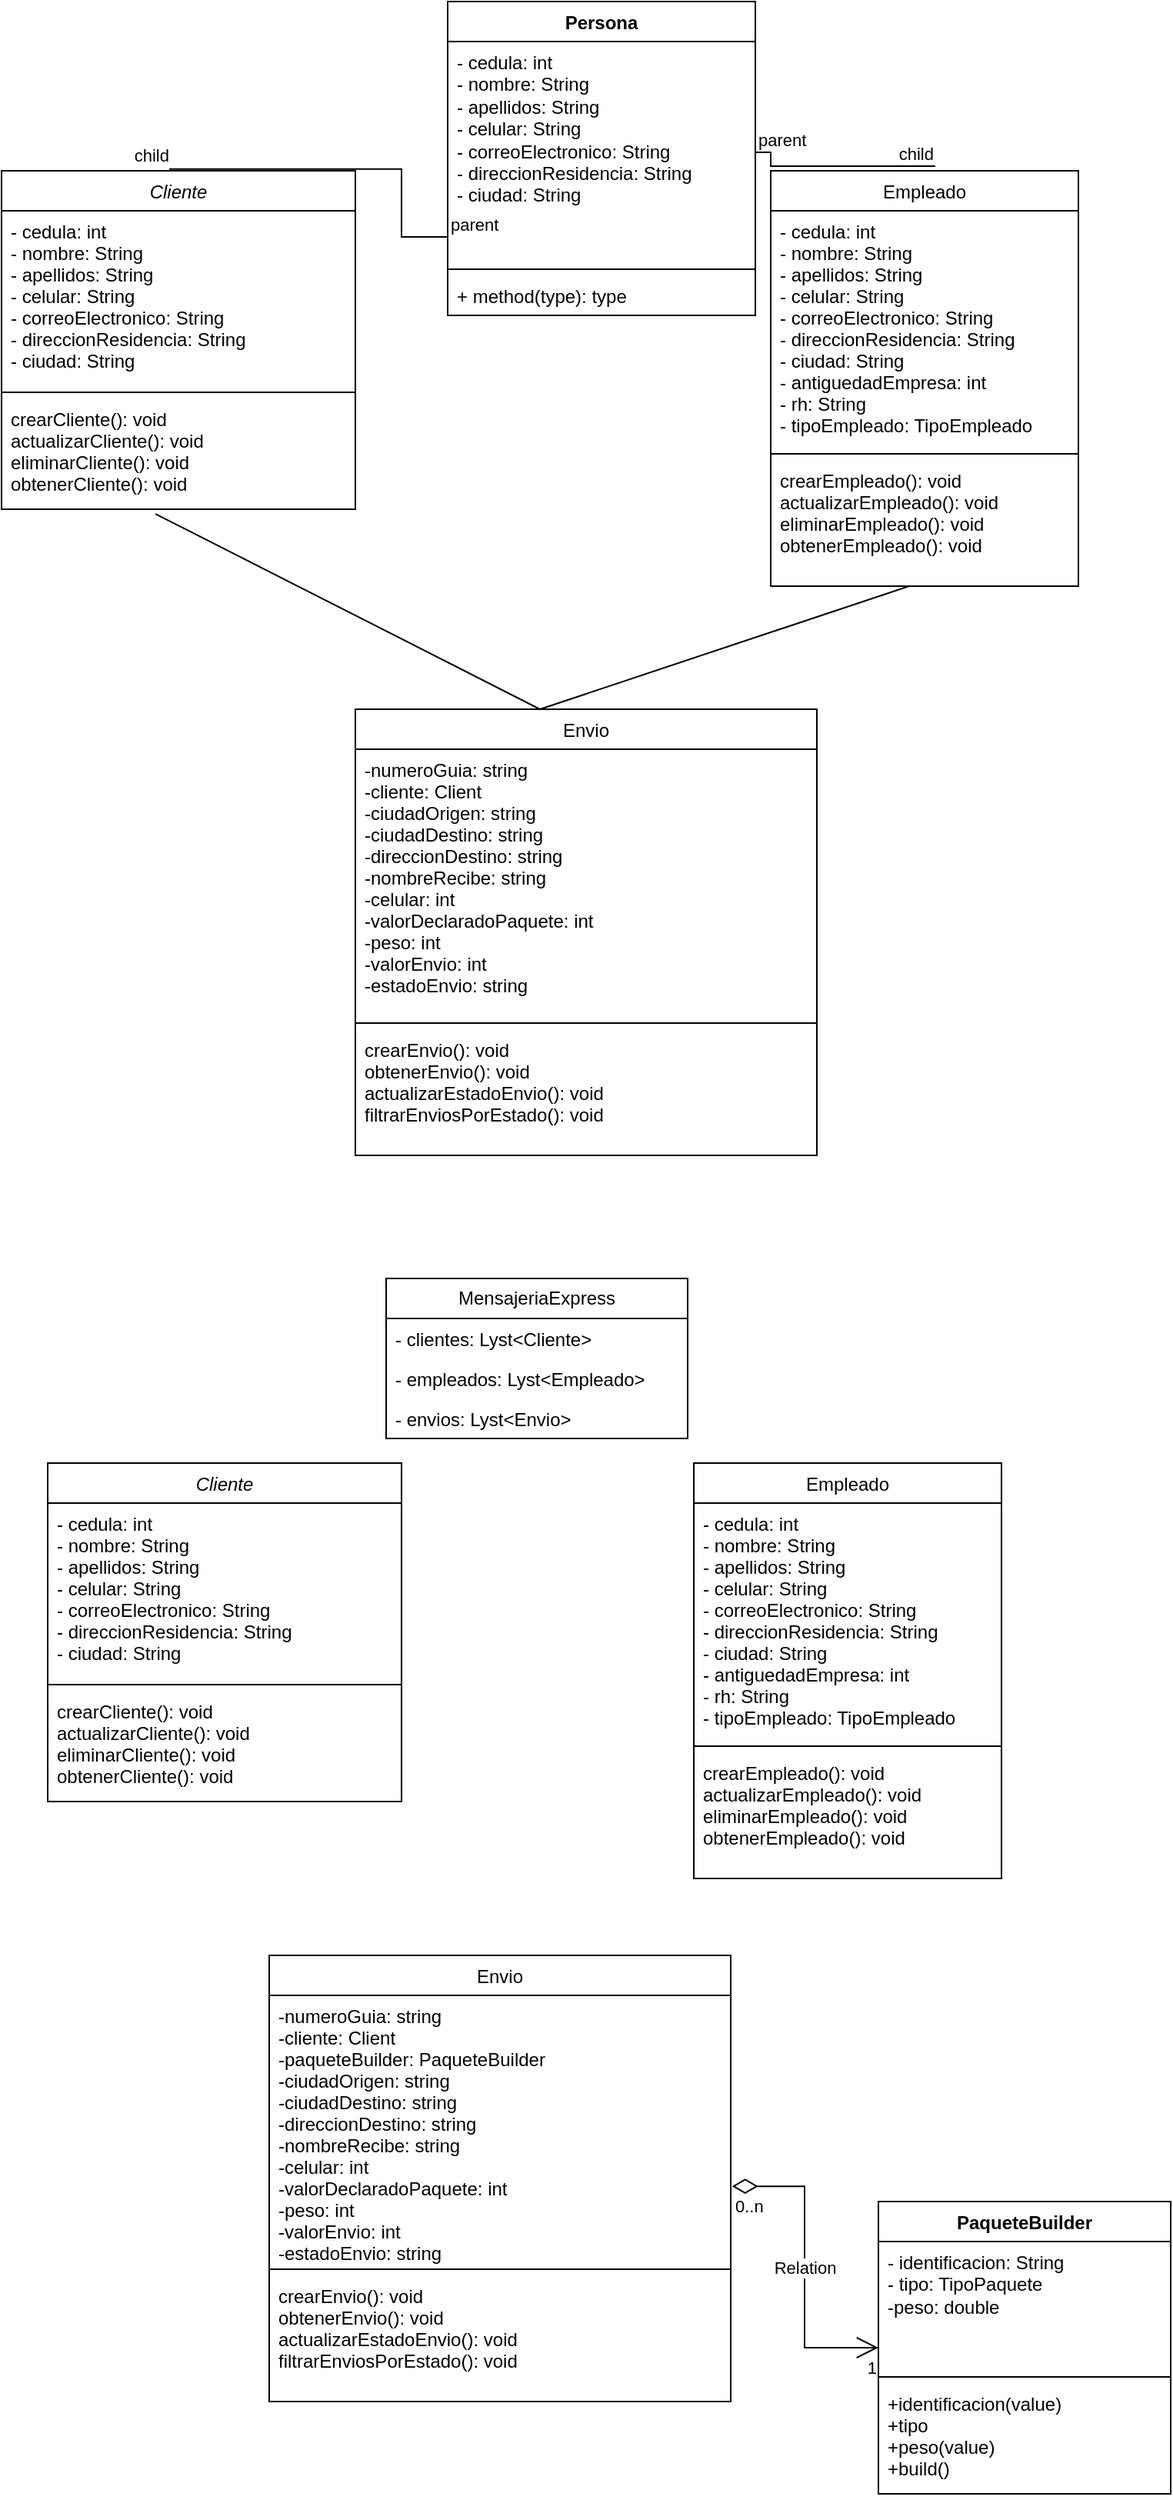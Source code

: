 <mxfile version="21.7.0" type="github">
  <diagram id="C5RBs43oDa-KdzZeNtuy" name="Page-1">
    <mxGraphModel dx="825" dy="443" grid="1" gridSize="10" guides="1" tooltips="1" connect="1" arrows="1" fold="1" page="1" pageScale="1" pageWidth="827" pageHeight="1169" math="0" shadow="0">
      <root>
        <mxCell id="WIyWlLk6GJQsqaUBKTNV-0" />
        <mxCell id="WIyWlLk6GJQsqaUBKTNV-1" parent="WIyWlLk6GJQsqaUBKTNV-0" />
        <mxCell id="zkfFHV4jXpPFQw0GAbJ--0" value="Cliente" style="swimlane;fontStyle=2;align=center;verticalAlign=top;childLayout=stackLayout;horizontal=1;startSize=26;horizontalStack=0;resizeParent=1;resizeLast=0;collapsible=1;marginBottom=0;rounded=0;shadow=0;strokeWidth=1;" parent="WIyWlLk6GJQsqaUBKTNV-1" vertex="1">
          <mxGeometry x="90" y="120" width="230" height="220" as="geometry">
            <mxRectangle x="230" y="140" width="160" height="26" as="alternateBounds" />
          </mxGeometry>
        </mxCell>
        <mxCell id="zkfFHV4jXpPFQw0GAbJ--1" value="- cedula: int   &#xa;- nombre: String&#xa;- apellidos: String &#xa;- celular: String&#xa;- correoElectronico: String &#xa;- direccionResidencia: String &#xa;- ciudad: String " style="text;align=left;verticalAlign=top;spacingLeft=4;spacingRight=4;overflow=hidden;rotatable=0;points=[[0,0.5],[1,0.5]];portConstraint=eastwest;" parent="zkfFHV4jXpPFQw0GAbJ--0" vertex="1">
          <mxGeometry y="26" width="230" height="114" as="geometry" />
        </mxCell>
        <mxCell id="zkfFHV4jXpPFQw0GAbJ--4" value="" style="line;html=1;strokeWidth=1;align=left;verticalAlign=middle;spacingTop=-1;spacingLeft=3;spacingRight=3;rotatable=0;labelPosition=right;points=[];portConstraint=eastwest;" parent="zkfFHV4jXpPFQw0GAbJ--0" vertex="1">
          <mxGeometry y="140" width="230" height="8" as="geometry" />
        </mxCell>
        <mxCell id="zkfFHV4jXpPFQw0GAbJ--5" value="crearCliente(): void&#xa;actualizarCliente(): void&#xa;eliminarCliente(): void&#xa;obtenerCliente(): void" style="text;align=left;verticalAlign=top;spacingLeft=4;spacingRight=4;overflow=hidden;rotatable=0;points=[[0,0.5],[1,0.5]];portConstraint=eastwest;" parent="zkfFHV4jXpPFQw0GAbJ--0" vertex="1">
          <mxGeometry y="148" width="230" height="72" as="geometry" />
        </mxCell>
        <mxCell id="zkfFHV4jXpPFQw0GAbJ--6" value="Envio" style="swimlane;fontStyle=0;align=center;verticalAlign=top;childLayout=stackLayout;horizontal=1;startSize=26;horizontalStack=0;resizeParent=1;resizeLast=0;collapsible=1;marginBottom=0;rounded=0;shadow=0;strokeWidth=1;" parent="WIyWlLk6GJQsqaUBKTNV-1" vertex="1">
          <mxGeometry x="320" y="470" width="300" height="290" as="geometry">
            <mxRectangle x="130" y="380" width="160" height="26" as="alternateBounds" />
          </mxGeometry>
        </mxCell>
        <mxCell id="zkfFHV4jXpPFQw0GAbJ--7" value="-numeroGuia: string&#xa;-cliente: Client&#xa;-ciudadOrigen: string&#xa;-ciudadDestino: string&#xa;-direccionDestino: string&#xa;-nombreRecibe: string&#xa;-celular: int&#xa;-valorDeclaradoPaquete: int&#xa;-peso: int&#xa;-valorEnvio: int&#xa;-estadoEnvio: string" style="text;align=left;verticalAlign=top;spacingLeft=4;spacingRight=4;overflow=hidden;rotatable=0;points=[[0,0.5],[1,0.5]];portConstraint=eastwest;" parent="zkfFHV4jXpPFQw0GAbJ--6" vertex="1">
          <mxGeometry y="26" width="300" height="174" as="geometry" />
        </mxCell>
        <mxCell id="zkfFHV4jXpPFQw0GAbJ--9" value="" style="line;html=1;strokeWidth=1;align=left;verticalAlign=middle;spacingTop=-1;spacingLeft=3;spacingRight=3;rotatable=0;labelPosition=right;points=[];portConstraint=eastwest;" parent="zkfFHV4jXpPFQw0GAbJ--6" vertex="1">
          <mxGeometry y="200" width="300" height="8" as="geometry" />
        </mxCell>
        <mxCell id="zkfFHV4jXpPFQw0GAbJ--10" value="crearEnvio(): void&#xa;obtenerEnvio(): void&#xa;actualizarEstadoEnvio(): void&#xa;filtrarEnviosPorEstado(): void" style="text;align=left;verticalAlign=top;spacingLeft=4;spacingRight=4;overflow=hidden;rotatable=0;points=[[0,0.5],[1,0.5]];portConstraint=eastwest;fontStyle=0" parent="zkfFHV4jXpPFQw0GAbJ--6" vertex="1">
          <mxGeometry y="208" width="300" height="82" as="geometry" />
        </mxCell>
        <mxCell id="zkfFHV4jXpPFQw0GAbJ--17" value="Empleado" style="swimlane;fontStyle=0;align=center;verticalAlign=top;childLayout=stackLayout;horizontal=1;startSize=26;horizontalStack=0;resizeParent=1;resizeLast=0;collapsible=1;marginBottom=0;rounded=0;shadow=0;strokeWidth=1;" parent="WIyWlLk6GJQsqaUBKTNV-1" vertex="1">
          <mxGeometry x="590" y="120" width="200" height="270" as="geometry">
            <mxRectangle x="550" y="140" width="160" height="26" as="alternateBounds" />
          </mxGeometry>
        </mxCell>
        <mxCell id="zkfFHV4jXpPFQw0GAbJ--18" value="- cedula: int   &#xa;- nombre: String&#xa;- apellidos: String &#xa;- celular: String&#xa;- correoElectronico: String &#xa;- direccionResidencia: String &#xa;- ciudad: String &#xa;- antiguedadEmpresa: int &#xa;- rh: String     &#xa;- tipoEmpleado: TipoEmpleado " style="text;align=left;verticalAlign=top;spacingLeft=4;spacingRight=4;overflow=hidden;rotatable=0;points=[[0,0.5],[1,0.5]];portConstraint=eastwest;" parent="zkfFHV4jXpPFQw0GAbJ--17" vertex="1">
          <mxGeometry y="26" width="200" height="154" as="geometry" />
        </mxCell>
        <mxCell id="zkfFHV4jXpPFQw0GAbJ--23" value="" style="line;html=1;strokeWidth=1;align=left;verticalAlign=middle;spacingTop=-1;spacingLeft=3;spacingRight=3;rotatable=0;labelPosition=right;points=[];portConstraint=eastwest;" parent="zkfFHV4jXpPFQw0GAbJ--17" vertex="1">
          <mxGeometry y="180" width="200" height="8" as="geometry" />
        </mxCell>
        <mxCell id="zkfFHV4jXpPFQw0GAbJ--24" value="crearEmpleado(): void&#xa;actualizarEmpleado(): void&#xa;eliminarEmpleado(): void&#xa;obtenerEmpleado(): void" style="text;align=left;verticalAlign=top;spacingLeft=4;spacingRight=4;overflow=hidden;rotatable=0;points=[[0,0.5],[1,0.5]];portConstraint=eastwest;" parent="zkfFHV4jXpPFQw0GAbJ--17" vertex="1">
          <mxGeometry y="188" width="200" height="72" as="geometry" />
        </mxCell>
        <mxCell id="XCWTy4G8o5zavnI8G2CW-0" value="Persona" style="swimlane;fontStyle=1;align=center;verticalAlign=top;childLayout=stackLayout;horizontal=1;startSize=26;horizontalStack=0;resizeParent=1;resizeParentMax=0;resizeLast=0;collapsible=1;marginBottom=0;whiteSpace=wrap;html=1;" parent="WIyWlLk6GJQsqaUBKTNV-1" vertex="1">
          <mxGeometry x="380" y="10" width="200" height="204" as="geometry" />
        </mxCell>
        <mxCell id="XCWTy4G8o5zavnI8G2CW-1" value="&lt;div&gt;- cedula: int&amp;nbsp; &amp;nbsp;&lt;/div&gt;&lt;div&gt;- nombre: String&lt;/div&gt;&lt;div&gt;- apellidos: String&amp;nbsp;&lt;/div&gt;&lt;div&gt;- celular: String&lt;/div&gt;&lt;div&gt;- correoElectronico: String&amp;nbsp;&lt;/div&gt;&lt;div&gt;- direccionResidencia: String&amp;nbsp;&lt;/div&gt;&lt;div&gt;- ciudad: String&amp;nbsp;&lt;/div&gt;" style="text;strokeColor=none;fillColor=none;align=left;verticalAlign=top;spacingLeft=4;spacingRight=4;overflow=hidden;rotatable=0;points=[[0,0.5],[1,0.5]];portConstraint=eastwest;whiteSpace=wrap;html=1;" parent="XCWTy4G8o5zavnI8G2CW-0" vertex="1">
          <mxGeometry y="26" width="200" height="144" as="geometry" />
        </mxCell>
        <mxCell id="XCWTy4G8o5zavnI8G2CW-2" value="" style="line;strokeWidth=1;fillColor=none;align=left;verticalAlign=middle;spacingTop=-1;spacingLeft=3;spacingRight=3;rotatable=0;labelPosition=right;points=[];portConstraint=eastwest;strokeColor=inherit;" parent="XCWTy4G8o5zavnI8G2CW-0" vertex="1">
          <mxGeometry y="170" width="200" height="8" as="geometry" />
        </mxCell>
        <mxCell id="XCWTy4G8o5zavnI8G2CW-3" value="+ method(type): type" style="text;strokeColor=none;fillColor=none;align=left;verticalAlign=top;spacingLeft=4;spacingRight=4;overflow=hidden;rotatable=0;points=[[0,0.5],[1,0.5]];portConstraint=eastwest;whiteSpace=wrap;html=1;" parent="XCWTy4G8o5zavnI8G2CW-0" vertex="1">
          <mxGeometry y="178" width="200" height="26" as="geometry" />
        </mxCell>
        <mxCell id="D8e-KpITx1hLm2f1wEm2-0" value="" style="endArrow=none;html=1;edgeStyle=orthogonalEdgeStyle;rounded=0;exitX=0;exitY=0.882;exitDx=0;exitDy=0;exitPerimeter=0;entryX=0.474;entryY=-0.005;entryDx=0;entryDy=0;entryPerimeter=0;" parent="WIyWlLk6GJQsqaUBKTNV-1" source="XCWTy4G8o5zavnI8G2CW-1" target="zkfFHV4jXpPFQw0GAbJ--0" edge="1">
          <mxGeometry relative="1" as="geometry">
            <mxPoint x="330" y="290" as="sourcePoint" />
            <mxPoint x="490" y="290" as="targetPoint" />
          </mxGeometry>
        </mxCell>
        <mxCell id="D8e-KpITx1hLm2f1wEm2-1" value="parent" style="edgeLabel;resizable=0;html=1;align=left;verticalAlign=bottom;" parent="D8e-KpITx1hLm2f1wEm2-0" connectable="0" vertex="1">
          <mxGeometry x="-1" relative="1" as="geometry" />
        </mxCell>
        <mxCell id="D8e-KpITx1hLm2f1wEm2-2" value="child" style="edgeLabel;resizable=0;html=1;align=right;verticalAlign=bottom;" parent="D8e-KpITx1hLm2f1wEm2-0" connectable="0" vertex="1">
          <mxGeometry x="1" relative="1" as="geometry" />
        </mxCell>
        <mxCell id="D8e-KpITx1hLm2f1wEm2-3" value="" style="endArrow=none;html=1;edgeStyle=orthogonalEdgeStyle;rounded=0;entryX=0.535;entryY=-0.011;entryDx=0;entryDy=0;entryPerimeter=0;" parent="WIyWlLk6GJQsqaUBKTNV-1" source="XCWTy4G8o5zavnI8G2CW-1" target="zkfFHV4jXpPFQw0GAbJ--17" edge="1">
          <mxGeometry relative="1" as="geometry">
            <mxPoint x="330" y="290" as="sourcePoint" />
            <mxPoint x="490" y="290" as="targetPoint" />
          </mxGeometry>
        </mxCell>
        <mxCell id="D8e-KpITx1hLm2f1wEm2-4" value="parent" style="edgeLabel;resizable=0;html=1;align=left;verticalAlign=bottom;" parent="D8e-KpITx1hLm2f1wEm2-3" connectable="0" vertex="1">
          <mxGeometry x="-1" relative="1" as="geometry" />
        </mxCell>
        <mxCell id="D8e-KpITx1hLm2f1wEm2-5" value="child" style="edgeLabel;resizable=0;html=1;align=right;verticalAlign=bottom;" parent="D8e-KpITx1hLm2f1wEm2-3" connectable="0" vertex="1">
          <mxGeometry x="1" relative="1" as="geometry" />
        </mxCell>
        <mxCell id="D8e-KpITx1hLm2f1wEm2-6" value="" style="endArrow=none;html=1;rounded=0;exitX=0.435;exitY=1.042;exitDx=0;exitDy=0;exitPerimeter=0;" parent="WIyWlLk6GJQsqaUBKTNV-1" source="zkfFHV4jXpPFQw0GAbJ--5" edge="1">
          <mxGeometry width="50" height="50" relative="1" as="geometry">
            <mxPoint x="390" y="520" as="sourcePoint" />
            <mxPoint x="440" y="470" as="targetPoint" />
          </mxGeometry>
        </mxCell>
        <mxCell id="D8e-KpITx1hLm2f1wEm2-7" value="" style="endArrow=none;html=1;rounded=0;" parent="WIyWlLk6GJQsqaUBKTNV-1" edge="1">
          <mxGeometry width="50" height="50" relative="1" as="geometry">
            <mxPoint x="680" y="390" as="sourcePoint" />
            <mxPoint x="440" y="470" as="targetPoint" />
          </mxGeometry>
        </mxCell>
        <mxCell id="sOPFyRrpTD2RSbv7K-v1-4" value="MensajeriaExpress" style="swimlane;fontStyle=0;childLayout=stackLayout;horizontal=1;startSize=26;fillColor=none;horizontalStack=0;resizeParent=1;resizeParentMax=0;resizeLast=0;collapsible=1;marginBottom=0;whiteSpace=wrap;html=1;" vertex="1" parent="WIyWlLk6GJQsqaUBKTNV-1">
          <mxGeometry x="340" y="840" width="196" height="104" as="geometry" />
        </mxCell>
        <mxCell id="sOPFyRrpTD2RSbv7K-v1-5" value="- clientes: Lyst&amp;lt;Cliente&amp;gt;" style="text;strokeColor=none;fillColor=none;align=left;verticalAlign=top;spacingLeft=4;spacingRight=4;overflow=hidden;rotatable=0;points=[[0,0.5],[1,0.5]];portConstraint=eastwest;whiteSpace=wrap;html=1;" vertex="1" parent="sOPFyRrpTD2RSbv7K-v1-4">
          <mxGeometry y="26" width="196" height="26" as="geometry" />
        </mxCell>
        <mxCell id="sOPFyRrpTD2RSbv7K-v1-6" value="- empleados: Lyst&amp;lt;Empleado&amp;gt;" style="text;strokeColor=none;fillColor=none;align=left;verticalAlign=top;spacingLeft=4;spacingRight=4;overflow=hidden;rotatable=0;points=[[0,0.5],[1,0.5]];portConstraint=eastwest;whiteSpace=wrap;html=1;" vertex="1" parent="sOPFyRrpTD2RSbv7K-v1-4">
          <mxGeometry y="52" width="196" height="26" as="geometry" />
        </mxCell>
        <mxCell id="sOPFyRrpTD2RSbv7K-v1-7" value="- envios: Lyst&amp;lt;Envio&amp;gt;" style="text;strokeColor=none;fillColor=none;align=left;verticalAlign=top;spacingLeft=4;spacingRight=4;overflow=hidden;rotatable=0;points=[[0,0.5],[1,0.5]];portConstraint=eastwest;whiteSpace=wrap;html=1;" vertex="1" parent="sOPFyRrpTD2RSbv7K-v1-4">
          <mxGeometry y="78" width="196" height="26" as="geometry" />
        </mxCell>
        <mxCell id="sOPFyRrpTD2RSbv7K-v1-8" value="Cliente" style="swimlane;fontStyle=2;align=center;verticalAlign=top;childLayout=stackLayout;horizontal=1;startSize=26;horizontalStack=0;resizeParent=1;resizeLast=0;collapsible=1;marginBottom=0;rounded=0;shadow=0;strokeWidth=1;" vertex="1" parent="WIyWlLk6GJQsqaUBKTNV-1">
          <mxGeometry x="120" y="960" width="230" height="220" as="geometry">
            <mxRectangle x="230" y="140" width="160" height="26" as="alternateBounds" />
          </mxGeometry>
        </mxCell>
        <mxCell id="sOPFyRrpTD2RSbv7K-v1-9" value="- cedula: int   &#xa;- nombre: String&#xa;- apellidos: String &#xa;- celular: String&#xa;- correoElectronico: String &#xa;- direccionResidencia: String &#xa;- ciudad: String " style="text;align=left;verticalAlign=top;spacingLeft=4;spacingRight=4;overflow=hidden;rotatable=0;points=[[0,0.5],[1,0.5]];portConstraint=eastwest;" vertex="1" parent="sOPFyRrpTD2RSbv7K-v1-8">
          <mxGeometry y="26" width="230" height="114" as="geometry" />
        </mxCell>
        <mxCell id="sOPFyRrpTD2RSbv7K-v1-10" value="" style="line;html=1;strokeWidth=1;align=left;verticalAlign=middle;spacingTop=-1;spacingLeft=3;spacingRight=3;rotatable=0;labelPosition=right;points=[];portConstraint=eastwest;" vertex="1" parent="sOPFyRrpTD2RSbv7K-v1-8">
          <mxGeometry y="140" width="230" height="8" as="geometry" />
        </mxCell>
        <mxCell id="sOPFyRrpTD2RSbv7K-v1-11" value="crearCliente(): void&#xa;actualizarCliente(): void&#xa;eliminarCliente(): void&#xa;obtenerCliente(): void" style="text;align=left;verticalAlign=top;spacingLeft=4;spacingRight=4;overflow=hidden;rotatable=0;points=[[0,0.5],[1,0.5]];portConstraint=eastwest;" vertex="1" parent="sOPFyRrpTD2RSbv7K-v1-8">
          <mxGeometry y="148" width="230" height="72" as="geometry" />
        </mxCell>
        <mxCell id="sOPFyRrpTD2RSbv7K-v1-12" value="Empleado" style="swimlane;fontStyle=0;align=center;verticalAlign=top;childLayout=stackLayout;horizontal=1;startSize=26;horizontalStack=0;resizeParent=1;resizeLast=0;collapsible=1;marginBottom=0;rounded=0;shadow=0;strokeWidth=1;" vertex="1" parent="WIyWlLk6GJQsqaUBKTNV-1">
          <mxGeometry x="540" y="960" width="200" height="270" as="geometry">
            <mxRectangle x="550" y="140" width="160" height="26" as="alternateBounds" />
          </mxGeometry>
        </mxCell>
        <mxCell id="sOPFyRrpTD2RSbv7K-v1-13" value="- cedula: int   &#xa;- nombre: String&#xa;- apellidos: String &#xa;- celular: String&#xa;- correoElectronico: String &#xa;- direccionResidencia: String &#xa;- ciudad: String &#xa;- antiguedadEmpresa: int &#xa;- rh: String     &#xa;- tipoEmpleado: TipoEmpleado " style="text;align=left;verticalAlign=top;spacingLeft=4;spacingRight=4;overflow=hidden;rotatable=0;points=[[0,0.5],[1,0.5]];portConstraint=eastwest;" vertex="1" parent="sOPFyRrpTD2RSbv7K-v1-12">
          <mxGeometry y="26" width="200" height="154" as="geometry" />
        </mxCell>
        <mxCell id="sOPFyRrpTD2RSbv7K-v1-14" value="" style="line;html=1;strokeWidth=1;align=left;verticalAlign=middle;spacingTop=-1;spacingLeft=3;spacingRight=3;rotatable=0;labelPosition=right;points=[];portConstraint=eastwest;" vertex="1" parent="sOPFyRrpTD2RSbv7K-v1-12">
          <mxGeometry y="180" width="200" height="8" as="geometry" />
        </mxCell>
        <mxCell id="sOPFyRrpTD2RSbv7K-v1-15" value="crearEmpleado(): void&#xa;actualizarEmpleado(): void&#xa;eliminarEmpleado(): void&#xa;obtenerEmpleado(): void" style="text;align=left;verticalAlign=top;spacingLeft=4;spacingRight=4;overflow=hidden;rotatable=0;points=[[0,0.5],[1,0.5]];portConstraint=eastwest;" vertex="1" parent="sOPFyRrpTD2RSbv7K-v1-12">
          <mxGeometry y="188" width="200" height="72" as="geometry" />
        </mxCell>
        <mxCell id="sOPFyRrpTD2RSbv7K-v1-16" value="Envio" style="swimlane;fontStyle=0;align=center;verticalAlign=top;childLayout=stackLayout;horizontal=1;startSize=26;horizontalStack=0;resizeParent=1;resizeLast=0;collapsible=1;marginBottom=0;rounded=0;shadow=0;strokeWidth=1;" vertex="1" parent="WIyWlLk6GJQsqaUBKTNV-1">
          <mxGeometry x="264" y="1280" width="300" height="290" as="geometry">
            <mxRectangle x="130" y="380" width="160" height="26" as="alternateBounds" />
          </mxGeometry>
        </mxCell>
        <mxCell id="sOPFyRrpTD2RSbv7K-v1-17" value="-numeroGuia: string&#xa;-cliente: Client&#xa;-paqueteBuilder: PaqueteBuilder&#xa;-ciudadOrigen: string&#xa;-ciudadDestino: string&#xa;-direccionDestino: string&#xa;-nombreRecibe: string&#xa;-celular: int&#xa;-valorDeclaradoPaquete: int&#xa;-peso: int&#xa;-valorEnvio: int&#xa;-estadoEnvio: string&#xa;" style="text;align=left;verticalAlign=top;spacingLeft=4;spacingRight=4;overflow=hidden;rotatable=0;points=[[0,0.5],[1,0.5]];portConstraint=eastwest;" vertex="1" parent="sOPFyRrpTD2RSbv7K-v1-16">
          <mxGeometry y="26" width="300" height="174" as="geometry" />
        </mxCell>
        <mxCell id="sOPFyRrpTD2RSbv7K-v1-18" value="" style="line;html=1;strokeWidth=1;align=left;verticalAlign=middle;spacingTop=-1;spacingLeft=3;spacingRight=3;rotatable=0;labelPosition=right;points=[];portConstraint=eastwest;" vertex="1" parent="sOPFyRrpTD2RSbv7K-v1-16">
          <mxGeometry y="200" width="300" height="8" as="geometry" />
        </mxCell>
        <mxCell id="sOPFyRrpTD2RSbv7K-v1-19" value="crearEnvio(): void&#xa;obtenerEnvio(): void&#xa;actualizarEstadoEnvio(): void&#xa;filtrarEnviosPorEstado(): void" style="text;align=left;verticalAlign=top;spacingLeft=4;spacingRight=4;overflow=hidden;rotatable=0;points=[[0,0.5],[1,0.5]];portConstraint=eastwest;fontStyle=0" vertex="1" parent="sOPFyRrpTD2RSbv7K-v1-16">
          <mxGeometry y="208" width="300" height="82" as="geometry" />
        </mxCell>
        <mxCell id="sOPFyRrpTD2RSbv7K-v1-27" value="PaqueteBuilder" style="swimlane;fontStyle=1;align=center;verticalAlign=top;childLayout=stackLayout;horizontal=1;startSize=26;horizontalStack=0;resizeParent=1;resizeParentMax=0;resizeLast=0;collapsible=1;marginBottom=0;whiteSpace=wrap;html=1;" vertex="1" parent="WIyWlLk6GJQsqaUBKTNV-1">
          <mxGeometry x="660" y="1440" width="190" height="190" as="geometry" />
        </mxCell>
        <mxCell id="sOPFyRrpTD2RSbv7K-v1-28" value="- identificacion: String&lt;br&gt;- tipo: TipoPaquete&lt;br&gt;-peso: double" style="text;strokeColor=none;fillColor=none;align=left;verticalAlign=top;spacingLeft=4;spacingRight=4;overflow=hidden;rotatable=0;points=[[0,0.5],[1,0.5]];portConstraint=eastwest;whiteSpace=wrap;html=1;" vertex="1" parent="sOPFyRrpTD2RSbv7K-v1-27">
          <mxGeometry y="26" width="190" height="84" as="geometry" />
        </mxCell>
        <mxCell id="sOPFyRrpTD2RSbv7K-v1-29" value="" style="line;strokeWidth=1;fillColor=none;align=left;verticalAlign=middle;spacingTop=-1;spacingLeft=3;spacingRight=3;rotatable=0;labelPosition=right;points=[];portConstraint=eastwest;strokeColor=inherit;" vertex="1" parent="sOPFyRrpTD2RSbv7K-v1-27">
          <mxGeometry y="110" width="190" height="8" as="geometry" />
        </mxCell>
        <mxCell id="sOPFyRrpTD2RSbv7K-v1-32" value="+identificacion(value)&#xa;+tipo&#xa;+peso(value)&#xa;+build()" style="text;align=left;verticalAlign=top;spacingLeft=4;spacingRight=4;overflow=hidden;rotatable=0;points=[[0,0.5],[1,0.5]];portConstraint=eastwest;" vertex="1" parent="sOPFyRrpTD2RSbv7K-v1-27">
          <mxGeometry y="118" width="190" height="72" as="geometry" />
        </mxCell>
        <mxCell id="sOPFyRrpTD2RSbv7K-v1-37" value="Relation" style="endArrow=open;html=1;endSize=12;startArrow=diamondThin;startSize=14;startFill=0;edgeStyle=orthogonalEdgeStyle;rounded=0;exitX=1.003;exitY=0.713;exitDx=0;exitDy=0;exitPerimeter=0;" edge="1" parent="WIyWlLk6GJQsqaUBKTNV-1" source="sOPFyRrpTD2RSbv7K-v1-17" target="sOPFyRrpTD2RSbv7K-v1-27">
          <mxGeometry relative="1" as="geometry">
            <mxPoint x="620" y="1320" as="sourcePoint" />
            <mxPoint x="780" y="1320" as="targetPoint" />
          </mxGeometry>
        </mxCell>
        <mxCell id="sOPFyRrpTD2RSbv7K-v1-38" value="0..n" style="edgeLabel;resizable=0;html=1;align=left;verticalAlign=top;" connectable="0" vertex="1" parent="sOPFyRrpTD2RSbv7K-v1-37">
          <mxGeometry x="-1" relative="1" as="geometry" />
        </mxCell>
        <mxCell id="sOPFyRrpTD2RSbv7K-v1-39" value="1" style="edgeLabel;resizable=0;html=1;align=right;verticalAlign=top;" connectable="0" vertex="1" parent="sOPFyRrpTD2RSbv7K-v1-37">
          <mxGeometry x="1" relative="1" as="geometry" />
        </mxCell>
      </root>
    </mxGraphModel>
  </diagram>
</mxfile>

